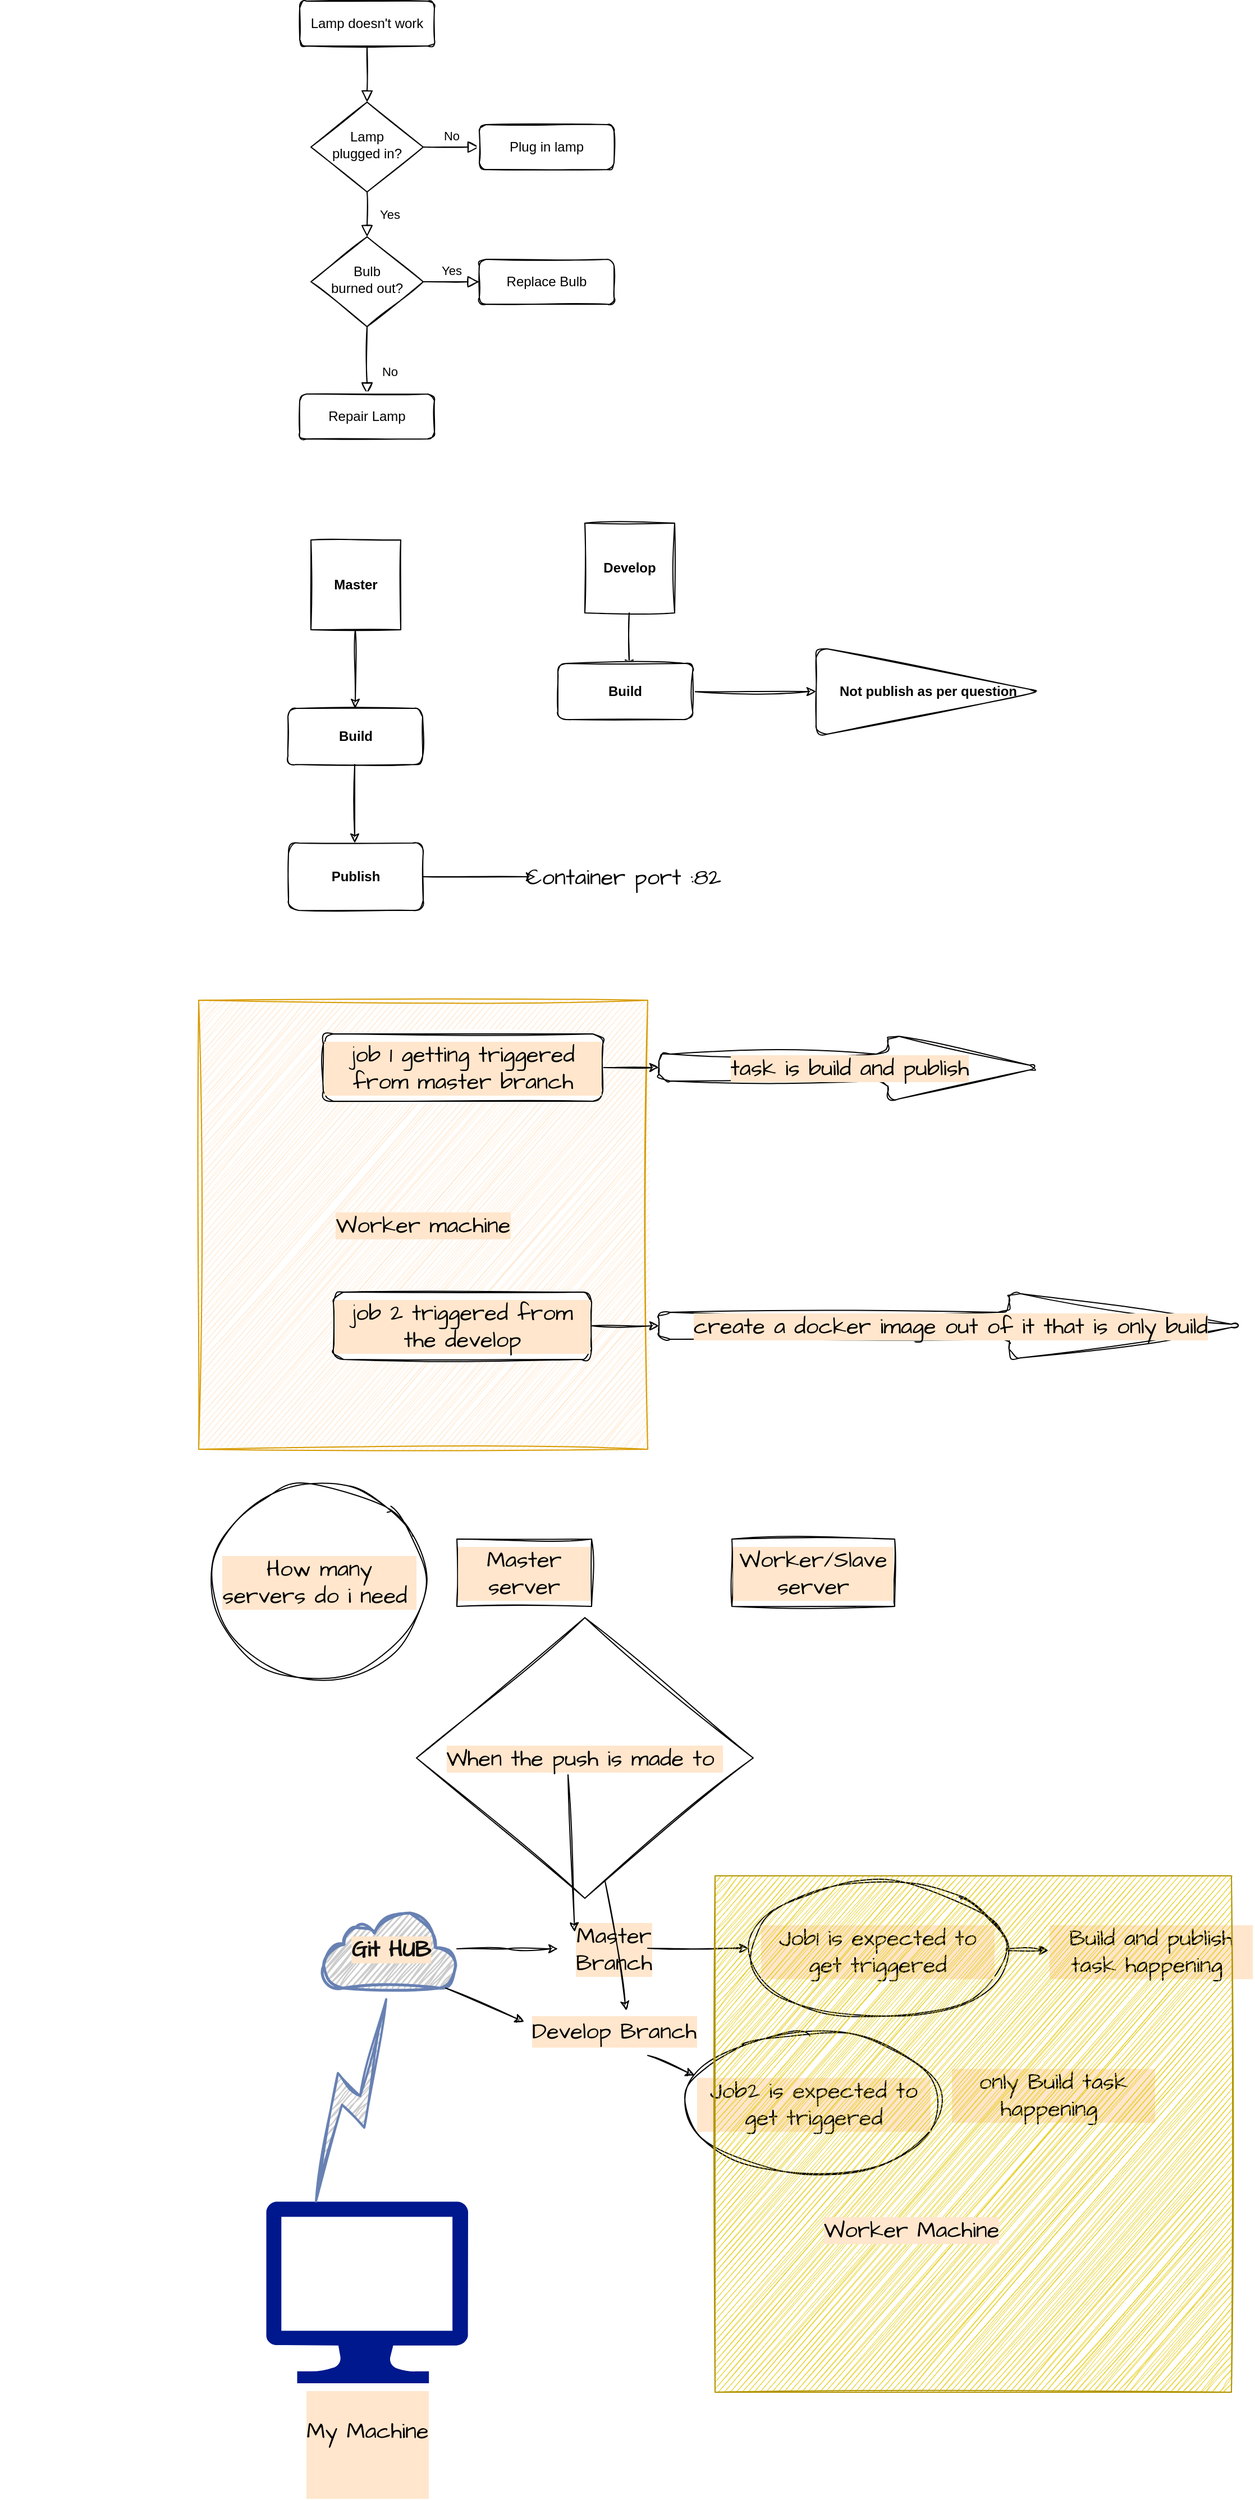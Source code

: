 <mxfile version="20.4.0" type="github">
  <diagram id="C5RBs43oDa-KdzZeNtuy" name="Page-1">
    <mxGraphModel dx="2115" dy="667" grid="1" gridSize="10" guides="1" tooltips="1" connect="1" arrows="1" fold="1" page="1" pageScale="1" pageWidth="827" pageHeight="1169" math="0" shadow="0">
      <root>
        <mxCell id="WIyWlLk6GJQsqaUBKTNV-0" />
        <mxCell id="WIyWlLk6GJQsqaUBKTNV-1" parent="WIyWlLk6GJQsqaUBKTNV-0" />
        <mxCell id="WIyWlLk6GJQsqaUBKTNV-2" value="" style="rounded=0;html=1;jettySize=auto;orthogonalLoop=1;fontSize=11;endArrow=block;endFill=0;endSize=8;strokeWidth=1;shadow=0;labelBackgroundColor=none;edgeStyle=orthogonalEdgeStyle;sketch=1;" parent="WIyWlLk6GJQsqaUBKTNV-1" source="WIyWlLk6GJQsqaUBKTNV-3" target="WIyWlLk6GJQsqaUBKTNV-6" edge="1">
          <mxGeometry relative="1" as="geometry" />
        </mxCell>
        <mxCell id="WIyWlLk6GJQsqaUBKTNV-3" value="Lamp doesn&#39;t work" style="rounded=1;whiteSpace=wrap;html=1;fontSize=12;glass=0;strokeWidth=1;shadow=0;sketch=1;" parent="WIyWlLk6GJQsqaUBKTNV-1" vertex="1">
          <mxGeometry x="160" y="80" width="120" height="40" as="geometry" />
        </mxCell>
        <mxCell id="WIyWlLk6GJQsqaUBKTNV-4" value="Yes" style="rounded=0;html=1;jettySize=auto;orthogonalLoop=1;fontSize=11;endArrow=block;endFill=0;endSize=8;strokeWidth=1;shadow=0;labelBackgroundColor=none;edgeStyle=orthogonalEdgeStyle;sketch=1;" parent="WIyWlLk6GJQsqaUBKTNV-1" source="WIyWlLk6GJQsqaUBKTNV-6" target="WIyWlLk6GJQsqaUBKTNV-10" edge="1">
          <mxGeometry y="20" relative="1" as="geometry">
            <mxPoint as="offset" />
          </mxGeometry>
        </mxCell>
        <mxCell id="WIyWlLk6GJQsqaUBKTNV-5" value="No" style="edgeStyle=orthogonalEdgeStyle;rounded=0;html=1;jettySize=auto;orthogonalLoop=1;fontSize=11;endArrow=block;endFill=0;endSize=8;strokeWidth=1;shadow=0;labelBackgroundColor=none;sketch=1;" parent="WIyWlLk6GJQsqaUBKTNV-1" source="WIyWlLk6GJQsqaUBKTNV-6" target="WIyWlLk6GJQsqaUBKTNV-7" edge="1">
          <mxGeometry y="10" relative="1" as="geometry">
            <mxPoint as="offset" />
          </mxGeometry>
        </mxCell>
        <mxCell id="WIyWlLk6GJQsqaUBKTNV-6" value="Lamp&lt;br&gt;plugged in?" style="rhombus;whiteSpace=wrap;html=1;shadow=0;fontFamily=Helvetica;fontSize=12;align=center;strokeWidth=1;spacing=6;spacingTop=-4;sketch=1;" parent="WIyWlLk6GJQsqaUBKTNV-1" vertex="1">
          <mxGeometry x="170" y="170" width="100" height="80" as="geometry" />
        </mxCell>
        <mxCell id="WIyWlLk6GJQsqaUBKTNV-7" value="Plug in lamp" style="rounded=1;whiteSpace=wrap;html=1;fontSize=12;glass=0;strokeWidth=1;shadow=0;sketch=1;" parent="WIyWlLk6GJQsqaUBKTNV-1" vertex="1">
          <mxGeometry x="320" y="190" width="120" height="40" as="geometry" />
        </mxCell>
        <mxCell id="WIyWlLk6GJQsqaUBKTNV-8" value="No" style="rounded=0;html=1;jettySize=auto;orthogonalLoop=1;fontSize=11;endArrow=block;endFill=0;endSize=8;strokeWidth=1;shadow=0;labelBackgroundColor=none;edgeStyle=orthogonalEdgeStyle;sketch=1;" parent="WIyWlLk6GJQsqaUBKTNV-1" source="WIyWlLk6GJQsqaUBKTNV-10" target="WIyWlLk6GJQsqaUBKTNV-11" edge="1">
          <mxGeometry x="0.333" y="20" relative="1" as="geometry">
            <mxPoint as="offset" />
          </mxGeometry>
        </mxCell>
        <mxCell id="WIyWlLk6GJQsqaUBKTNV-9" value="Yes" style="edgeStyle=orthogonalEdgeStyle;rounded=0;html=1;jettySize=auto;orthogonalLoop=1;fontSize=11;endArrow=block;endFill=0;endSize=8;strokeWidth=1;shadow=0;labelBackgroundColor=none;sketch=1;" parent="WIyWlLk6GJQsqaUBKTNV-1" source="WIyWlLk6GJQsqaUBKTNV-10" target="WIyWlLk6GJQsqaUBKTNV-12" edge="1">
          <mxGeometry y="10" relative="1" as="geometry">
            <mxPoint as="offset" />
          </mxGeometry>
        </mxCell>
        <mxCell id="WIyWlLk6GJQsqaUBKTNV-10" value="Bulb&lt;br&gt;burned out?" style="rhombus;whiteSpace=wrap;html=1;shadow=0;fontFamily=Helvetica;fontSize=12;align=center;strokeWidth=1;spacing=6;spacingTop=-4;sketch=1;" parent="WIyWlLk6GJQsqaUBKTNV-1" vertex="1">
          <mxGeometry x="170" y="290" width="100" height="80" as="geometry" />
        </mxCell>
        <mxCell id="WIyWlLk6GJQsqaUBKTNV-11" value="Repair Lamp" style="rounded=1;whiteSpace=wrap;html=1;fontSize=12;glass=0;strokeWidth=1;shadow=0;sketch=1;" parent="WIyWlLk6GJQsqaUBKTNV-1" vertex="1">
          <mxGeometry x="160" y="430" width="120" height="40" as="geometry" />
        </mxCell>
        <mxCell id="WIyWlLk6GJQsqaUBKTNV-12" value="Replace Bulb" style="rounded=1;whiteSpace=wrap;html=1;fontSize=12;glass=0;strokeWidth=1;shadow=0;sketch=1;" parent="WIyWlLk6GJQsqaUBKTNV-1" vertex="1">
          <mxGeometry x="320" y="310" width="120" height="40" as="geometry" />
        </mxCell>
        <mxCell id="PnfdgxERA6DvM7_Lw-g9-0" value="Master" style="whiteSpace=wrap;html=1;aspect=fixed;fontStyle=1;sketch=1;labelBackgroundColor=default;" parent="WIyWlLk6GJQsqaUBKTNV-1" vertex="1">
          <mxGeometry x="170" y="560" width="80" height="80" as="geometry" />
        </mxCell>
        <mxCell id="PnfdgxERA6DvM7_Lw-g9-1" value="" style="endArrow=classic;html=1;rounded=0;sketch=1;" parent="WIyWlLk6GJQsqaUBKTNV-1" target="PnfdgxERA6DvM7_Lw-g9-2" edge="1">
          <mxGeometry width="50" height="50" relative="1" as="geometry">
            <mxPoint x="209.5" y="640" as="sourcePoint" />
            <mxPoint x="209.5" y="740" as="targetPoint" />
          </mxGeometry>
        </mxCell>
        <mxCell id="PnfdgxERA6DvM7_Lw-g9-2" value="Build" style="rounded=1;whiteSpace=wrap;html=1;fontStyle=1;sketch=1;" parent="WIyWlLk6GJQsqaUBKTNV-1" vertex="1">
          <mxGeometry x="149.5" y="710" width="120" height="50" as="geometry" />
        </mxCell>
        <mxCell id="PnfdgxERA6DvM7_Lw-g9-3" value="" style="endArrow=classic;html=1;rounded=0;sketch=1;" parent="WIyWlLk6GJQsqaUBKTNV-1" edge="1">
          <mxGeometry width="50" height="50" relative="1" as="geometry">
            <mxPoint x="209" y="760" as="sourcePoint" />
            <mxPoint x="209" y="830" as="targetPoint" />
          </mxGeometry>
        </mxCell>
        <mxCell id="PnfdgxERA6DvM7_Lw-g9-5" value="Publish" style="rounded=1;whiteSpace=wrap;html=1;fontStyle=1;sketch=1;" parent="WIyWlLk6GJQsqaUBKTNV-1" vertex="1">
          <mxGeometry x="150" y="830" width="120" height="60" as="geometry" />
        </mxCell>
        <mxCell id="PnfdgxERA6DvM7_Lw-g9-6" value="" style="endArrow=classic;html=1;rounded=0;fontStyle=1;sketch=1;" parent="WIyWlLk6GJQsqaUBKTNV-1" edge="1">
          <mxGeometry width="50" height="50" relative="1" as="geometry">
            <mxPoint x="270" y="860" as="sourcePoint" />
            <mxPoint x="370" y="860" as="targetPoint" />
          </mxGeometry>
        </mxCell>
        <mxCell id="PnfdgxERA6DvM7_Lw-g9-7" value="&amp;nbsp; &amp;nbsp; &amp;nbsp; &amp;nbsp; &amp;nbsp; &amp;nbsp; &amp;nbsp; &amp;nbsp; &amp;nbsp;Container port :82&lt;br&gt;" style="text;html=1;align=center;verticalAlign=middle;resizable=0;points=[];autosize=1;strokeColor=none;fillColor=none;fontSize=20;fontFamily=Architects Daughter;" parent="WIyWlLk6GJQsqaUBKTNV-1" vertex="1">
          <mxGeometry x="215" y="840" width="330" height="40" as="geometry" />
        </mxCell>
        <mxCell id="PnfdgxERA6DvM7_Lw-g9-8" value="Develop" style="whiteSpace=wrap;html=1;aspect=fixed;fontStyle=1;sketch=1;labelBackgroundColor=default;" parent="WIyWlLk6GJQsqaUBKTNV-1" vertex="1">
          <mxGeometry x="414" y="545" width="80" height="80" as="geometry" />
        </mxCell>
        <mxCell id="PnfdgxERA6DvM7_Lw-g9-10" value="" style="endArrow=classic;html=1;rounded=0;sketch=1;hachureGap=4;jiggle=2;fontFamily=Architects Daughter;fontSource=https%3A%2F%2Ffonts.googleapis.com%2Fcss%3Ffamily%3DArchitects%2BDaughter;fontSize=16;" parent="WIyWlLk6GJQsqaUBKTNV-1" edge="1">
          <mxGeometry width="50" height="50" relative="1" as="geometry">
            <mxPoint x="453.5" y="625" as="sourcePoint" />
            <mxPoint x="453.5" y="675" as="targetPoint" />
          </mxGeometry>
        </mxCell>
        <mxCell id="PnfdgxERA6DvM7_Lw-g9-13" value="" style="edgeStyle=orthogonalEdgeStyle;rounded=0;sketch=1;hachureGap=4;jiggle=2;orthogonalLoop=1;jettySize=auto;html=1;fontFamily=Architects Daughter;fontSource=https%3A%2F%2Ffonts.googleapis.com%2Fcss%3Ffamily%3DArchitects%2BDaughter;fontSize=16;" parent="WIyWlLk6GJQsqaUBKTNV-1" source="PnfdgxERA6DvM7_Lw-g9-11" target="PnfdgxERA6DvM7_Lw-g9-12" edge="1">
          <mxGeometry relative="1" as="geometry" />
        </mxCell>
        <mxCell id="PnfdgxERA6DvM7_Lw-g9-11" value="Build" style="rounded=1;whiteSpace=wrap;html=1;fontStyle=1;sketch=1;" parent="WIyWlLk6GJQsqaUBKTNV-1" vertex="1">
          <mxGeometry x="390" y="670" width="120" height="50" as="geometry" />
        </mxCell>
        <mxCell id="PnfdgxERA6DvM7_Lw-g9-12" value="Not publish as per question" style="triangle;whiteSpace=wrap;html=1;rounded=1;fontStyle=1;sketch=1;" parent="WIyWlLk6GJQsqaUBKTNV-1" vertex="1">
          <mxGeometry x="620" y="655" width="200" height="80" as="geometry" />
        </mxCell>
        <mxCell id="PnfdgxERA6DvM7_Lw-g9-14" value="Worker machine" style="whiteSpace=wrap;html=1;aspect=fixed;labelBackgroundColor=#FFE6CC;sketch=1;hachureGap=4;jiggle=2;fontFamily=Architects Daughter;fontSource=https%3A%2F%2Ffonts.googleapis.com%2Fcss%3Ffamily%3DArchitects%2BDaughter;fontSize=20;fillColor=#ffe6cc;strokeColor=#d79b00;" parent="WIyWlLk6GJQsqaUBKTNV-1" vertex="1">
          <mxGeometry x="70" y="970" width="400" height="400" as="geometry" />
        </mxCell>
        <mxCell id="PnfdgxERA6DvM7_Lw-g9-18" value="" style="edgeStyle=orthogonalEdgeStyle;rounded=0;sketch=1;hachureGap=4;jiggle=2;orthogonalLoop=1;jettySize=auto;html=1;fontFamily=Architects Daughter;fontSource=https%3A%2F%2Ffonts.googleapis.com%2Fcss%3Ffamily%3DArchitects%2BDaughter;fontSize=16;" parent="WIyWlLk6GJQsqaUBKTNV-1" source="PnfdgxERA6DvM7_Lw-g9-15" target="PnfdgxERA6DvM7_Lw-g9-17" edge="1">
          <mxGeometry relative="1" as="geometry" />
        </mxCell>
        <mxCell id="PnfdgxERA6DvM7_Lw-g9-15" value="job 1 getting triggered from master branch" style="rounded=1;whiteSpace=wrap;html=1;labelBackgroundColor=#FFE6CC;sketch=1;hachureGap=4;jiggle=2;fontFamily=Architects Daughter;fontSource=https%3A%2F%2Ffonts.googleapis.com%2Fcss%3Ffamily%3DArchitects%2BDaughter;fontSize=20;" parent="WIyWlLk6GJQsqaUBKTNV-1" vertex="1">
          <mxGeometry x="181" y="1000" width="249" height="60" as="geometry" />
        </mxCell>
        <mxCell id="PnfdgxERA6DvM7_Lw-g9-20" value="" style="edgeStyle=orthogonalEdgeStyle;rounded=0;sketch=1;hachureGap=4;jiggle=2;orthogonalLoop=1;jettySize=auto;html=1;fontFamily=Architects Daughter;fontSource=https%3A%2F%2Ffonts.googleapis.com%2Fcss%3Ffamily%3DArchitects%2BDaughter;fontSize=16;" parent="WIyWlLk6GJQsqaUBKTNV-1" source="PnfdgxERA6DvM7_Lw-g9-16" target="PnfdgxERA6DvM7_Lw-g9-19" edge="1">
          <mxGeometry relative="1" as="geometry" />
        </mxCell>
        <mxCell id="PnfdgxERA6DvM7_Lw-g9-16" value="job 2 triggered from the develop" style="rounded=1;whiteSpace=wrap;html=1;labelBackgroundColor=#FFE6CC;sketch=1;hachureGap=4;jiggle=2;fontFamily=Architects Daughter;fontSource=https%3A%2F%2Ffonts.googleapis.com%2Fcss%3Ffamily%3DArchitects%2BDaughter;fontSize=20;" parent="WIyWlLk6GJQsqaUBKTNV-1" vertex="1">
          <mxGeometry x="190" y="1230" width="230" height="60" as="geometry" />
        </mxCell>
        <mxCell id="PnfdgxERA6DvM7_Lw-g9-17" value="task is build and publish" style="shape=singleArrow;whiteSpace=wrap;html=1;arrowWidth=0.4;arrowSize=0.4;fontSize=20;fontFamily=Architects Daughter;rounded=1;labelBackgroundColor=#FFE6CC;sketch=1;hachureGap=4;jiggle=2;fontSource=https%3A%2F%2Ffonts.googleapis.com%2Fcss%3Ffamily%3DArchitects%2BDaughter;" parent="WIyWlLk6GJQsqaUBKTNV-1" vertex="1">
          <mxGeometry x="480" y="1000" width="340" height="60" as="geometry" />
        </mxCell>
        <mxCell id="PnfdgxERA6DvM7_Lw-g9-19" value="create a docker image out of it that is only build" style="shape=singleArrow;whiteSpace=wrap;html=1;arrowWidth=0.4;arrowSize=0.4;fontSize=20;fontFamily=Architects Daughter;rounded=1;labelBackgroundColor=#FFE6CC;sketch=1;hachureGap=4;jiggle=2;fontSource=https%3A%2F%2Ffonts.googleapis.com%2Fcss%3Ffamily%3DArchitects%2BDaughter;" parent="WIyWlLk6GJQsqaUBKTNV-1" vertex="1">
          <mxGeometry x="480" y="1230" width="520" height="60" as="geometry" />
        </mxCell>
        <mxCell id="PnfdgxERA6DvM7_Lw-g9-23" value="How many servers do i need&amp;nbsp;" style="ellipse;whiteSpace=wrap;html=1;aspect=fixed;labelBackgroundColor=#FFE6CC;sketch=1;hachureGap=4;jiggle=2;fontFamily=Architects Daughter;fontSource=https%3A%2F%2Ffonts.googleapis.com%2Fcss%3Ffamily%3DArchitects%2BDaughter;fontSize=20;" parent="WIyWlLk6GJQsqaUBKTNV-1" vertex="1">
          <mxGeometry x="90" y="1400" width="175" height="175" as="geometry" />
        </mxCell>
        <mxCell id="PnfdgxERA6DvM7_Lw-g9-24" value="Master server" style="rounded=0;whiteSpace=wrap;html=1;labelBackgroundColor=#FFE6CC;sketch=1;hachureGap=4;jiggle=2;fontFamily=Architects Daughter;fontSource=https%3A%2F%2Ffonts.googleapis.com%2Fcss%3Ffamily%3DArchitects%2BDaughter;fontSize=20;" parent="WIyWlLk6GJQsqaUBKTNV-1" vertex="1">
          <mxGeometry x="300" y="1450" width="120" height="60" as="geometry" />
        </mxCell>
        <mxCell id="PnfdgxERA6DvM7_Lw-g9-25" value="Worker/Slave server" style="rounded=0;whiteSpace=wrap;html=1;labelBackgroundColor=#FFE6CC;sketch=1;hachureGap=4;jiggle=2;fontFamily=Architects Daughter;fontSource=https%3A%2F%2Ffonts.googleapis.com%2Fcss%3Ffamily%3DArchitects%2BDaughter;fontSize=20;" parent="WIyWlLk6GJQsqaUBKTNV-1" vertex="1">
          <mxGeometry x="545" y="1450" width="145" height="60" as="geometry" />
        </mxCell>
        <mxCell id="PnfdgxERA6DvM7_Lw-g9-26" value="&#xa;&lt;span style=&quot;color: rgb(0, 0, 0); font-family: &amp;quot;Architects Daughter&amp;quot;; font-size: 20px; font-style: normal; font-variant-ligatures: normal; font-variant-caps: normal; font-weight: 400; letter-spacing: normal; orphans: 2; text-align: center; text-indent: 0px; text-transform: none; widows: 2; word-spacing: 0px; -webkit-text-stroke-width: 0px; background-color: rgb(255, 230, 204); text-decoration-thickness: initial; text-decoration-style: initial; text-decoration-color: initial; float: none; display: inline !important;&quot;&gt;My Machine&lt;/span&gt;&#xa;&#xa;" style="sketch=0;aspect=fixed;pointerEvents=1;shadow=0;dashed=0;html=1;strokeColor=none;labelPosition=center;verticalLabelPosition=bottom;verticalAlign=top;align=center;fillColor=#00188D;shape=mxgraph.azure.computer;labelBackgroundColor=#FFE6CC;hachureGap=4;jiggle=2;fontFamily=Architects Daughter;fontSource=https%3A%2F%2Ffonts.googleapis.com%2Fcss%3Ffamily%3DArchitects%2BDaughter;fontSize=20;" parent="WIyWlLk6GJQsqaUBKTNV-1" vertex="1">
          <mxGeometry x="130" y="2040" width="180" height="162" as="geometry" />
        </mxCell>
        <mxCell id="PnfdgxERA6DvM7_Lw-g9-30" value="" style="edgeStyle=orthogonalEdgeStyle;rounded=0;sketch=1;hachureGap=4;jiggle=2;orthogonalLoop=1;jettySize=auto;html=1;fontFamily=Architects Daughter;fontSource=https%3A%2F%2Ffonts.googleapis.com%2Fcss%3Ffamily%3DArchitects%2BDaughter;fontSize=16;fontColor=#0F0F0F;" parent="WIyWlLk6GJQsqaUBKTNV-1" source="PnfdgxERA6DvM7_Lw-g9-27" edge="1">
          <mxGeometry relative="1" as="geometry">
            <mxPoint x="390" y="1815" as="targetPoint" />
          </mxGeometry>
        </mxCell>
        <mxCell id="PnfdgxERA6DvM7_Lw-g9-27" value="&lt;b&gt;&lt;font color=&quot;#0f0f0f&quot;&gt;Git HUB&lt;/font&gt;&lt;/b&gt;" style="html=1;outlineConnect=0;fillColor=#CCCCCC;strokeColor=#6881B3;gradientColor=none;gradientDirection=north;strokeWidth=2;shape=mxgraph.networks.cloud;fontColor=#ffffff;labelBackgroundColor=#FFE6CC;sketch=1;hachureGap=4;jiggle=2;fontFamily=Architects Daughter;fontSource=https%3A%2F%2Ffonts.googleapis.com%2Fcss%3Ffamily%3DArchitects%2BDaughter;fontSize=20;" parent="WIyWlLk6GJQsqaUBKTNV-1" vertex="1">
          <mxGeometry x="181" y="1780" width="119" height="70" as="geometry" />
        </mxCell>
        <mxCell id="PnfdgxERA6DvM7_Lw-g9-28" value="" style="html=1;outlineConnect=0;fillColor=#CCCCCC;strokeColor=#6881B3;gradientColor=none;gradientDirection=north;strokeWidth=2;shape=mxgraph.networks.comm_link_edge;html=1;rounded=0;sketch=1;hachureGap=4;jiggle=2;fontFamily=Architects Daughter;fontSource=https%3A%2F%2Ffonts.googleapis.com%2Fcss%3Ffamily%3DArchitects%2BDaughter;fontSize=16;entryX=0.5;entryY=1;entryDx=0;entryDy=0;entryPerimeter=0;" parent="WIyWlLk6GJQsqaUBKTNV-1" target="PnfdgxERA6DvM7_Lw-g9-27" edge="1">
          <mxGeometry width="100" height="100" relative="1" as="geometry">
            <mxPoint x="171" y="2050" as="sourcePoint" />
            <mxPoint x="271" y="1950" as="targetPoint" />
            <Array as="points">
              <mxPoint x="-89" y="1900" />
              <mxPoint x="220" y="1940" />
            </Array>
          </mxGeometry>
        </mxCell>
        <mxCell id="PnfdgxERA6DvM7_Lw-g9-31" value="&lt;span style=&quot;color: rgb(0, 0, 0); font-family: &amp;quot;Architects Daughter&amp;quot;; font-size: 20px; font-style: normal; font-variant-ligatures: normal; font-variant-caps: normal; font-weight: 400; letter-spacing: normal; orphans: 2; text-align: center; text-indent: 0px; text-transform: none; widows: 2; word-spacing: 0px; -webkit-text-stroke-width: 0px; background-color: rgb(255, 230, 204); text-decoration-thickness: initial; text-decoration-style: initial; text-decoration-color: initial; float: none; display: inline !important;&quot;&gt;Develop Branch&lt;/span&gt;" style="text;whiteSpace=wrap;html=1;fontSize=20;fontFamily=Architects Daughter;fontColor=#000000;" parent="WIyWlLk6GJQsqaUBKTNV-1" vertex="1">
          <mxGeometry x="365" y="1870" width="180" height="50" as="geometry" />
        </mxCell>
        <mxCell id="PnfdgxERA6DvM7_Lw-g9-34" value="" style="endArrow=classic;html=1;rounded=0;sketch=1;hachureGap=4;jiggle=2;fontFamily=Architects Daughter;fontSource=https%3A%2F%2Ffonts.googleapis.com%2Fcss%3Ffamily%3DArchitects%2BDaughter;fontSize=16;fontColor=#000000;" parent="WIyWlLk6GJQsqaUBKTNV-1" edge="1">
          <mxGeometry width="50" height="50" relative="1" as="geometry">
            <mxPoint x="290" y="1850" as="sourcePoint" />
            <mxPoint x="360" y="1880" as="targetPoint" />
          </mxGeometry>
        </mxCell>
        <mxCell id="PnfdgxERA6DvM7_Lw-g9-35" value="Master Branch" style="text;html=1;strokeColor=none;fillColor=none;align=center;verticalAlign=middle;whiteSpace=wrap;rounded=0;labelBackgroundColor=#FFE6CC;sketch=1;hachureGap=4;jiggle=2;fontFamily=Architects Daughter;fontSource=https%3A%2F%2Ffonts.googleapis.com%2Fcss%3Ffamily%3DArchitects%2BDaughter;fontSize=20;fontColor=#000000;" parent="WIyWlLk6GJQsqaUBKTNV-1" vertex="1">
          <mxGeometry x="410" y="1800" width="60" height="30" as="geometry" />
        </mxCell>
        <mxCell id="PnfdgxERA6DvM7_Lw-g9-48" value="" style="edgeStyle=orthogonalEdgeStyle;rounded=0;sketch=1;hachureGap=4;jiggle=2;orthogonalLoop=1;jettySize=auto;html=1;fontFamily=Architects Daughter;fontSource=https%3A%2F%2Ffonts.googleapis.com%2Fcss%3Ffamily%3DArchitects%2BDaughter;fontSize=16;fontColor=#000000;" parent="WIyWlLk6GJQsqaUBKTNV-1" source="PnfdgxERA6DvM7_Lw-g9-36" target="PnfdgxERA6DvM7_Lw-g9-46" edge="1">
          <mxGeometry relative="1" as="geometry" />
        </mxCell>
        <mxCell id="PnfdgxERA6DvM7_Lw-g9-36" value="Job1 is expected to get triggered" style="ellipse;whiteSpace=wrap;html=1;labelBackgroundColor=#FFE6CC;sketch=1;hachureGap=4;jiggle=2;fontFamily=Architects Daughter;fontSource=https%3A%2F%2Ffonts.googleapis.com%2Fcss%3Ffamily%3DArchitects%2BDaughter;fontSize=20;fontColor=#000000;" parent="WIyWlLk6GJQsqaUBKTNV-1" vertex="1">
          <mxGeometry x="570" y="1754" width="210" height="125" as="geometry" />
        </mxCell>
        <mxCell id="PnfdgxERA6DvM7_Lw-g9-37" value="" style="edgeStyle=orthogonalEdgeStyle;rounded=0;sketch=1;hachureGap=4;jiggle=2;orthogonalLoop=1;jettySize=auto;html=1;fontFamily=Architects Daughter;fontSource=https%3A%2F%2Ffonts.googleapis.com%2Fcss%3Ffamily%3DArchitects%2BDaughter;fontSize=16;fontColor=#0F0F0F;" parent="WIyWlLk6GJQsqaUBKTNV-1" edge="1">
          <mxGeometry relative="1" as="geometry">
            <mxPoint x="470" y="1814.5" as="sourcePoint" />
            <mxPoint x="560" y="1814.5" as="targetPoint" />
            <Array as="points">
              <mxPoint x="540" y="1814.5" />
              <mxPoint x="540" y="1814.5" />
            </Array>
          </mxGeometry>
        </mxCell>
        <mxCell id="PnfdgxERA6DvM7_Lw-g9-38" value="Job2 is expected to get triggered" style="ellipse;whiteSpace=wrap;html=1;labelBackgroundColor=#FFE6CC;sketch=1;hachureGap=4;jiggle=2;fontFamily=Architects Daughter;fontSource=https%3A%2F%2Ffonts.googleapis.com%2Fcss%3Ffamily%3DArchitects%2BDaughter;fontSize=20;fontColor=#000000;" parent="WIyWlLk6GJQsqaUBKTNV-1" vertex="1">
          <mxGeometry x="512.5" y="1890" width="210" height="125" as="geometry" />
        </mxCell>
        <mxCell id="PnfdgxERA6DvM7_Lw-g9-39" value="" style="endArrow=classic;html=1;rounded=0;sketch=1;hachureGap=4;jiggle=2;fontFamily=Architects Daughter;fontSource=https%3A%2F%2Ffonts.googleapis.com%2Fcss%3Ffamily%3DArchitects%2BDaughter;fontSize=16;fontColor=#000000;" parent="WIyWlLk6GJQsqaUBKTNV-1" edge="1">
          <mxGeometry width="50" height="50" relative="1" as="geometry">
            <mxPoint x="470" y="1910" as="sourcePoint" />
            <mxPoint x="512" y="1928" as="targetPoint" />
          </mxGeometry>
        </mxCell>
        <mxCell id="PnfdgxERA6DvM7_Lw-g9-41" value="When the push is made to&amp;nbsp;" style="rhombus;whiteSpace=wrap;html=1;labelBackgroundColor=#FFE6CC;sketch=1;hachureGap=4;jiggle=2;fontFamily=Architects Daughter;fontSource=https%3A%2F%2Ffonts.googleapis.com%2Fcss%3Ffamily%3DArchitects%2BDaughter;fontSize=20;fontColor=#000000;" parent="WIyWlLk6GJQsqaUBKTNV-1" vertex="1">
          <mxGeometry x="264" y="1520" width="300" height="250" as="geometry" />
        </mxCell>
        <mxCell id="PnfdgxERA6DvM7_Lw-g9-44" value="" style="endArrow=classic;html=1;rounded=0;sketch=1;hachureGap=4;jiggle=2;fontFamily=Architects Daughter;fontSource=https%3A%2F%2Ffonts.googleapis.com%2Fcss%3Ffamily%3DArchitects%2BDaughter;fontSize=16;fontColor=#000000;exitX=0.45;exitY=0.56;exitDx=0;exitDy=0;exitPerimeter=0;" parent="WIyWlLk6GJQsqaUBKTNV-1" source="PnfdgxERA6DvM7_Lw-g9-41" edge="1">
          <mxGeometry width="50" height="50" relative="1" as="geometry">
            <mxPoint x="355" y="1850" as="sourcePoint" />
            <mxPoint x="405" y="1800" as="targetPoint" />
          </mxGeometry>
        </mxCell>
        <mxCell id="PnfdgxERA6DvM7_Lw-g9-45" value="" style="endArrow=classic;html=1;rounded=0;sketch=1;hachureGap=4;jiggle=2;fontFamily=Architects Daughter;fontSource=https%3A%2F%2Ffonts.googleapis.com%2Fcss%3Ffamily%3DArchitects%2BDaughter;fontSize=16;fontColor=#000000;" parent="WIyWlLk6GJQsqaUBKTNV-1" source="PnfdgxERA6DvM7_Lw-g9-41" target="PnfdgxERA6DvM7_Lw-g9-31" edge="1">
          <mxGeometry width="50" height="50" relative="1" as="geometry">
            <mxPoint x="520" y="1800" as="sourcePoint" />
            <mxPoint x="480" y="1820" as="targetPoint" />
          </mxGeometry>
        </mxCell>
        <mxCell id="PnfdgxERA6DvM7_Lw-g9-46" value="Build and publish task happening&amp;nbsp;" style="text;html=1;strokeColor=none;fillColor=none;align=center;verticalAlign=middle;whiteSpace=wrap;rounded=0;labelBackgroundColor=#FFE6CC;sketch=1;hachureGap=4;jiggle=2;fontFamily=Architects Daughter;fontSource=https%3A%2F%2Ffonts.googleapis.com%2Fcss%3Ffamily%3DArchitects%2BDaughter;fontSize=20;fontColor=#000000;" parent="WIyWlLk6GJQsqaUBKTNV-1" vertex="1">
          <mxGeometry x="827" y="1801.5" width="183" height="30" as="geometry" />
        </mxCell>
        <mxCell id="PnfdgxERA6DvM7_Lw-g9-47" value="only Build task happening&amp;nbsp;" style="text;html=1;strokeColor=none;fillColor=none;align=center;verticalAlign=middle;whiteSpace=wrap;rounded=0;labelBackgroundColor=#FFE6CC;sketch=1;hachureGap=4;jiggle=2;fontFamily=Architects Daughter;fontSource=https%3A%2F%2Ffonts.googleapis.com%2Fcss%3Ffamily%3DArchitects%2BDaughter;fontSize=20;fontColor=#000000;" parent="WIyWlLk6GJQsqaUBKTNV-1" vertex="1">
          <mxGeometry x="740" y="1930" width="183" height="30" as="geometry" />
        </mxCell>
        <mxCell id="PnfdgxERA6DvM7_Lw-g9-51" value="" style="whiteSpace=wrap;html=1;aspect=fixed;labelBackgroundColor=#FFE6CC;sketch=1;hachureGap=4;jiggle=2;fontFamily=Architects Daughter;fontSource=https%3A%2F%2Ffonts.googleapis.com%2Fcss%3Ffamily%3DArchitects%2BDaughter;fontSize=20;fillColor=#e3c800;strokeColor=#B09500;fontColor=#000000;" parent="WIyWlLk6GJQsqaUBKTNV-1" vertex="1">
          <mxGeometry x="530" y="1750" width="460" height="460" as="geometry" />
        </mxCell>
        <mxCell id="PnfdgxERA6DvM7_Lw-g9-52" value="Worker Machine" style="text;html=1;strokeColor=none;fillColor=none;align=center;verticalAlign=middle;whiteSpace=wrap;rounded=0;labelBackgroundColor=#FFE6CC;sketch=1;hachureGap=4;jiggle=2;fontFamily=Architects Daughter;fontSource=https%3A%2F%2Ffonts.googleapis.com%2Fcss%3Ffamily%3DArchitects%2BDaughter;fontSize=20;fontColor=#000000;" parent="WIyWlLk6GJQsqaUBKTNV-1" vertex="1">
          <mxGeometry x="600" y="2050" width="210" height="30" as="geometry" />
        </mxCell>
      </root>
    </mxGraphModel>
  </diagram>
</mxfile>
